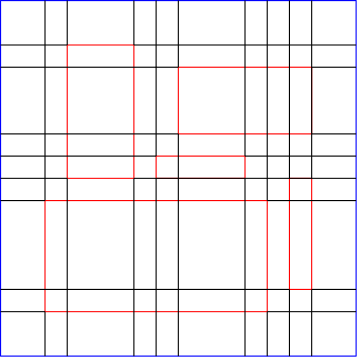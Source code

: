 <?xml version="1.0"?>
<!DOCTYPE ipe SYSTEM "ipe.dtd">
<ipe version="70218" creator="Ipe 7.2.18">
<info created="D:20210527171222" modified="D:20210527172101"/>
<ipestyle name="basic">
<symbol name="arrow/arc(spx)">
<path stroke="sym-stroke" fill="sym-stroke" pen="sym-pen">
0 0 m
-1 0.333 l
-1 -0.333 l
h
</path>
</symbol>
<symbol name="arrow/farc(spx)">
<path stroke="sym-stroke" fill="white" pen="sym-pen">
0 0 m
-1 0.333 l
-1 -0.333 l
h
</path>
</symbol>
<symbol name="arrow/ptarc(spx)">
<path stroke="sym-stroke" fill="sym-stroke" pen="sym-pen">
0 0 m
-1 0.333 l
-0.8 0 l
-1 -0.333 l
h
</path>
</symbol>
<symbol name="arrow/fptarc(spx)">
<path stroke="sym-stroke" fill="white" pen="sym-pen">
0 0 m
-1 0.333 l
-0.8 0 l
-1 -0.333 l
h
</path>
</symbol>
<symbol name="mark/circle(sx)" transformations="translations">
<path fill="sym-stroke">
0.6 0 0 0.6 0 0 e
0.4 0 0 0.4 0 0 e
</path>
</symbol>
<symbol name="mark/disk(sx)" transformations="translations">
<path fill="sym-stroke">
0.6 0 0 0.6 0 0 e
</path>
</symbol>
<symbol name="mark/fdisk(sfx)" transformations="translations">
<group>
<path fill="sym-fill">
0.5 0 0 0.5 0 0 e
</path>
<path fill="sym-stroke" fillrule="eofill">
0.6 0 0 0.6 0 0 e
0.4 0 0 0.4 0 0 e
</path>
</group>
</symbol>
<symbol name="mark/box(sx)" transformations="translations">
<path fill="sym-stroke" fillrule="eofill">
-0.6 -0.6 m
0.6 -0.6 l
0.6 0.6 l
-0.6 0.6 l
h
-0.4 -0.4 m
0.4 -0.4 l
0.4 0.4 l
-0.4 0.4 l
h
</path>
</symbol>
<symbol name="mark/square(sx)" transformations="translations">
<path fill="sym-stroke">
-0.6 -0.6 m
0.6 -0.6 l
0.6 0.6 l
-0.6 0.6 l
h
</path>
</symbol>
<symbol name="mark/fsquare(sfx)" transformations="translations">
<group>
<path fill="sym-fill">
-0.5 -0.5 m
0.5 -0.5 l
0.5 0.5 l
-0.5 0.5 l
h
</path>
<path fill="sym-stroke" fillrule="eofill">
-0.6 -0.6 m
0.6 -0.6 l
0.6 0.6 l
-0.6 0.6 l
h
-0.4 -0.4 m
0.4 -0.4 l
0.4 0.4 l
-0.4 0.4 l
h
</path>
</group>
</symbol>
<symbol name="mark/cross(sx)" transformations="translations">
<group>
<path fill="sym-stroke">
-0.43 -0.57 m
0.57 0.43 l
0.43 0.57 l
-0.57 -0.43 l
h
</path>
<path fill="sym-stroke">
-0.43 0.57 m
0.57 -0.43 l
0.43 -0.57 l
-0.57 0.43 l
h
</path>
</group>
</symbol>
<symbol name="arrow/fnormal(spx)">
<path stroke="sym-stroke" fill="white" pen="sym-pen">
0 0 m
-1 0.333 l
-1 -0.333 l
h
</path>
</symbol>
<symbol name="arrow/pointed(spx)">
<path stroke="sym-stroke" fill="sym-stroke" pen="sym-pen">
0 0 m
-1 0.333 l
-0.8 0 l
-1 -0.333 l
h
</path>
</symbol>
<symbol name="arrow/fpointed(spx)">
<path stroke="sym-stroke" fill="white" pen="sym-pen">
0 0 m
-1 0.333 l
-0.8 0 l
-1 -0.333 l
h
</path>
</symbol>
<symbol name="arrow/linear(spx)">
<path stroke="sym-stroke" pen="sym-pen">
-1 0.333 m
0 0 l
-1 -0.333 l
</path>
</symbol>
<symbol name="arrow/fdouble(spx)">
<path stroke="sym-stroke" fill="white" pen="sym-pen">
0 0 m
-1 0.333 l
-1 -0.333 l
h
-1 0 m
-2 0.333 l
-2 -0.333 l
h
</path>
</symbol>
<symbol name="arrow/double(spx)">
<path stroke="sym-stroke" fill="sym-stroke" pen="sym-pen">
0 0 m
-1 0.333 l
-1 -0.333 l
h
-1 0 m
-2 0.333 l
-2 -0.333 l
h
</path>
</symbol>
<symbol name="arrow/mid-normal(spx)">
<path stroke="sym-stroke" fill="sym-stroke" pen="sym-pen">
0.5 0 m
-0.5 0.333 l
-0.5 -0.333 l
h
</path>
</symbol>
<symbol name="arrow/mid-fnormal(spx)">
<path stroke="sym-stroke" fill="white" pen="sym-pen">
0.5 0 m
-0.5 0.333 l
-0.5 -0.333 l
h
</path>
</symbol>
<symbol name="arrow/mid-pointed(spx)">
<path stroke="sym-stroke" fill="sym-stroke" pen="sym-pen">
0.5 0 m
-0.5 0.333 l
-0.3 0 l
-0.5 -0.333 l
h
</path>
</symbol>
<symbol name="arrow/mid-fpointed(spx)">
<path stroke="sym-stroke" fill="white" pen="sym-pen">
0.5 0 m
-0.5 0.333 l
-0.3 0 l
-0.5 -0.333 l
h
</path>
</symbol>
<symbol name="arrow/mid-double(spx)">
<path stroke="sym-stroke" fill="sym-stroke" pen="sym-pen">
1 0 m
0 0.333 l
0 -0.333 l
h
0 0 m
-1 0.333 l
-1 -0.333 l
h
</path>
</symbol>
<symbol name="arrow/mid-fdouble(spx)">
<path stroke="sym-stroke" fill="white" pen="sym-pen">
1 0 m
0 0.333 l
0 -0.333 l
h
0 0 m
-1 0.333 l
-1 -0.333 l
h
</path>
</symbol>
<pen name="heavier" value="0.8"/>
<pen name="fat" value="1.2"/>
<pen name="ultrafat" value="2"/>
<symbolsize name="large" value="5"/>
<symbolsize name="small" value="2"/>
<symbolsize name="tiny" value="1.1"/>
<arrowsize name="large" value="10"/>
<arrowsize name="small" value="5"/>
<arrowsize name="tiny" value="3"/>
<color name="red" value="1 0 0"/>
<color name="blue" value="0 0 1"/>
<color name="green" value="0 1 0"/>
<color name="yellow" value="1 1 0"/>
<color name="orange" value="1 0.647 0"/>
<color name="gold" value="1 0.843 0"/>
<color name="purple" value="0.627 0.125 0.941"/>
<color name="gray" value="0.745"/>
<color name="brown" value="0.647 0.165 0.165"/>
<color name="navy" value="0 0 0.502"/>
<color name="pink" value="1 0.753 0.796"/>
<color name="seagreen" value="0.18 0.545 0.341"/>
<color name="turquoise" value="0.251 0.878 0.816"/>
<color name="violet" value="0.933 0.51 0.933"/>
<color name="darkblue" value="0 0 0.545"/>
<color name="darkcyan" value="0 0.545 0.545"/>
<color name="darkgray" value="0.663"/>
<color name="darkgreen" value="0 0.392 0"/>
<color name="darkmagenta" value="0.545 0 0.545"/>
<color name="darkorange" value="1 0.549 0"/>
<color name="darkred" value="0.545 0 0"/>
<color name="lightblue" value="0.678 0.847 0.902"/>
<color name="lightcyan" value="0.878 1 1"/>
<color name="lightgray" value="0.827"/>
<color name="lightgreen" value="0.565 0.933 0.565"/>
<color name="lightyellow" value="1 1 0.878"/>
<dashstyle name="dotted" value="[1 3] 0"/>
<dashstyle name="dashed" value="[4] 0"/>
<dashstyle name="dash dotted" value="[4 2 1 2] 0"/>
<dashstyle name="dash dot dotted" value="[4 2 1 2 1 2] 0"/>
<textsize name="large" value="\large"/>
<textsize name="Large" value="\Large"/>
<textsize name="LARGE" value="\LARGE"/>
<textsize name="huge" value="\huge"/>
<textsize name="Huge" value="\Huge"/>
<textsize name="small" value="\small"/>
<textsize name="footnote" value="\footnotesize"/>
<textsize name="tiny" value="\tiny"/>
<textstyle name="center" begin="\begin{center}" end="\end{center}"/>
<textstyle name="itemize" begin="\begin{itemize}" end="\end{itemize}"/>
<textstyle name="item" begin="\begin{itemize}\item{}" end="\end{itemize}"/>
<gridsize name="4 pts" value="4"/>
<gridsize name="8 pts (~3 mm)" value="8"/>
<gridsize name="16 pts (~6 mm)" value="16"/>
<gridsize name="32 pts (~12 mm)" value="32"/>
<gridsize name="10 pts (~3.5 mm)" value="10"/>
<gridsize name="20 pts (~7 mm)" value="20"/>
<gridsize name="14 pts (~5 mm)" value="14"/>
<gridsize name="28 pts (~10 mm)" value="28"/>
<gridsize name="56 pts (~20 mm)" value="56"/>
<anglesize name="90 deg" value="90"/>
<anglesize name="60 deg" value="60"/>
<anglesize name="45 deg" value="45"/>
<anglesize name="30 deg" value="30"/>
<anglesize name="22.5 deg" value="22.5"/>
<opacity name="10%" value="0.1"/>
<opacity name="30%" value="0.3"/>
<opacity name="50%" value="0.5"/>
<opacity name="75%" value="0.75"/>
<tiling name="falling" angle="-60" step="4" width="1"/>
<tiling name="rising" angle="30" step="4" width="1"/>
</ipestyle>
<page>
<layer name="alpha"/>
<view layers="alpha" active="alpha"/>
<path layer="alpha" matrix="1 0 0 1 -64 -64" stroke="red">
16 16 m
16 56 l
96 56 l
96 16 l
h
</path>
<path matrix="1 0 0 1 -64 -64" stroke="red">
24 64 m
24 112 l
48 112 l
48 64 l
h
</path>
<path matrix="1 0 0 1 -64 -64" stroke="red">
64 80 m
64 104 l
112 104 l
112 80 l
h
</path>
<path matrix="1 0 0 1 -64 -64" stroke="red">
104 64 m
104 24 l
112 24 l
112 64 l
h
</path>
<path matrix="1 0 0 1 -64 -64" stroke="red">
56 72 m
56 64 l
88 64 l
88 72 l
h
</path>
<path matrix="1 0 0 1 -64 -64" stroke="blue">
0 0 m
0 128 l
128 128 l
128 0 l
h
</path>
<path matrix="1 0 0 1 -64 -64" stroke="black">
16 16 m
16 0 l
</path>
<path matrix="1 0 0 1 -64 -64" stroke="black">
16 16 m
0 16 l
</path>
<path matrix="1 0 0 1 -64 -64" stroke="black">
16 56 m
0 56 l
</path>
<path matrix="1 0 0 1 -64 -64" stroke="black">
16 56 m
16 128 l
</path>
<path matrix="1 0 0 1 -64 -64" stroke="black">
24 112 m
24 128 l
</path>
<path matrix="1 0 0 1 -64 -64" stroke="black">
24 112 m
0 112 l
</path>
<path matrix="1 0 0 1 -64 -64" stroke="black">
48 112 m
48 128 l
</path>
<path matrix="1 0 0 1 -64 -64" stroke="black">
48 112 m
128 112 l
</path>
<path matrix="1 0 0 1 -64 -64" stroke="black">
48 64 m
128 64 l
</path>
<path matrix="1 0 0 1 -64 -64" stroke="black">
24 64 m
0 64 l
</path>
<path matrix="1 0 0 1 -64 -64" stroke="black">
24 64 m
24 0 l
</path>
<path matrix="1 0 0 1 -64 -64" stroke="black">
48 64 m
48 0 l
</path>
<path matrix="1 0 0 1 -64 -64" stroke="black">
56 64 m
56 0 l
</path>
<path matrix="1 0 0 1 -64 -64" stroke="black">
88 64 m
88 0 l
</path>
<path matrix="1 0 0 1 -64 -64" stroke="black">
96 16 m
96 0 l
</path>
<path matrix="1 0 0 1 -64 -64" stroke="black">
96 16 m
128 16 l
</path>
<path matrix="1 0 0 1 -64 -64" stroke="black">
112 24 m
128 24 l
</path>
<path matrix="1 0 0 1 -64 -64" stroke="black">
112 24 m
112 0 l
</path>
<path matrix="1 0 0 1 -64 -64" stroke="black">
104 24 m
104 0 l
</path>
<path matrix="1 0 0 1 -64 -64" stroke="black">
104 24 m
0 24 l
</path>
<path matrix="1 0 0 1 -64 -64" stroke="black">
112 64 m
112 128 l
</path>
<path matrix="1 0 0 1 -64 -64" stroke="black">
104 64 m
104 128 l
</path>
<path matrix="1 0 0 1 -64 -64" stroke="black">
96 56 m
128 56 l
</path>
<path matrix="1 0 0 1 -64 -64" stroke="black">
96 56 m
96 128 l
</path>
<path matrix="1 0 0 1 -64 -64" stroke="black">
88 72 m
88 128 l
</path>
<path matrix="1 0 0 1 -64 -64" stroke="black">
88 72 m
128 72 l
</path>
<path matrix="1 0 0 1 -64 -64" stroke="black">
56 72 m
56 128 l
</path>
<path matrix="1 0 0 1 -64 -64" stroke="black">
56 72 m
0 72 l
</path>
<path matrix="1 0 0 1 -64 -64" stroke="black">
64 104 m
64 128 l
</path>
<path matrix="1 0 0 1 -64 -64" stroke="black" cap="1">
56 104 m
56 104 l
</path>
<path matrix="1 0 0 1 -64 -64" stroke="black">
64 104 m
0 104 l
</path>
<path matrix="1 0 0 1 -64 -64" stroke="black">
64 80 m
0 80 l
</path>
<path matrix="1 0 0 1 -64 -64" stroke="black">
64 80 m
64 0 l
</path>
<path matrix="1 0 0 1 -64 -64" stroke="black">
112 80 m
128 80 l
</path>
<path matrix="1 0 0 1 -64 -64" stroke="black">
112 104 m
128 104 l
</path>
</page>
</ipe>
